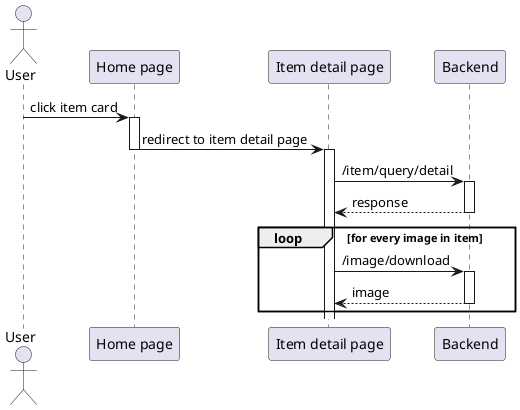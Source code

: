 @startuml see item detail
'autonumber 1.1.1

actor User as u

' Box "front end"
participant "Home page" as home
participant "Item detail page" as detail
' end box

participant "Backend" as be

u -> home++ : click item card
home -> detail --++ : redirect to item detail page
detail -> be++ : /item/query/detail
return response

'autonumber inc b
loop for every image in item
    detail -> be++ : /image/download
    return image
end

@enduml